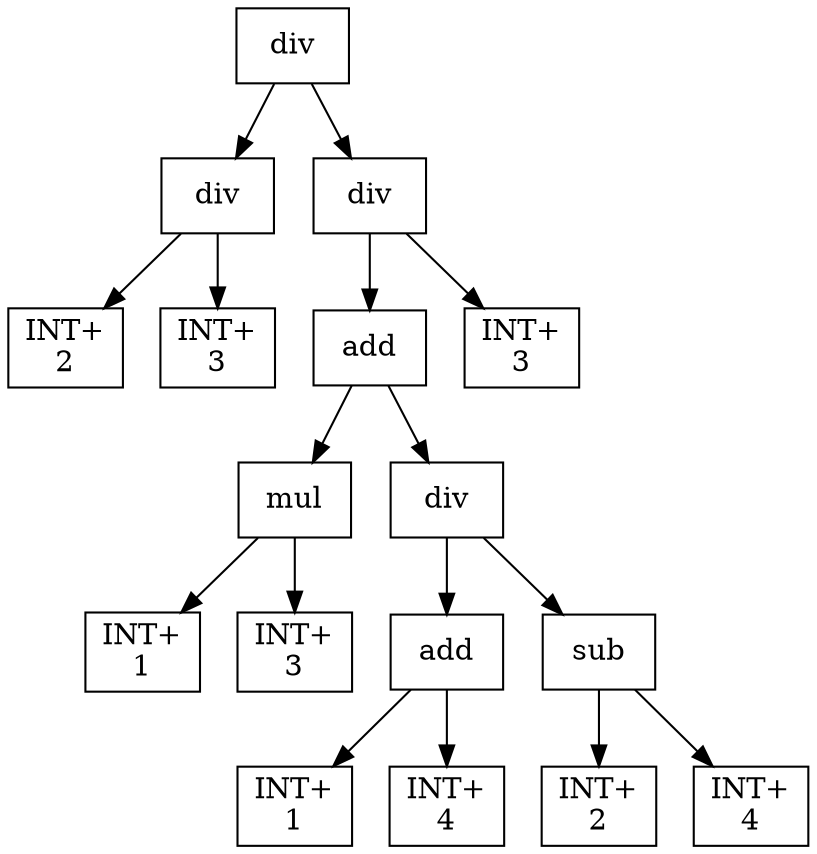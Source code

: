 digraph expr {
  node [shape=box];
  n1 [label="div"];
  n2 [label="div"];
  n3 [label="INT+\n2"];
  n4 [label="INT+\n3"];
  n2 -> n3;
  n2 -> n4;
  n5 [label="div"];
  n6 [label="add"];
  n7 [label="mul"];
  n8 [label="INT+\n1"];
  n9 [label="INT+\n3"];
  n7 -> n8;
  n7 -> n9;
  n10 [label="div"];
  n11 [label="add"];
  n12 [label="INT+\n1"];
  n13 [label="INT+\n4"];
  n11 -> n12;
  n11 -> n13;
  n14 [label="sub"];
  n15 [label="INT+\n2"];
  n16 [label="INT+\n4"];
  n14 -> n15;
  n14 -> n16;
  n10 -> n11;
  n10 -> n14;
  n6 -> n7;
  n6 -> n10;
  n17 [label="INT+\n3"];
  n5 -> n6;
  n5 -> n17;
  n1 -> n2;
  n1 -> n5;
}